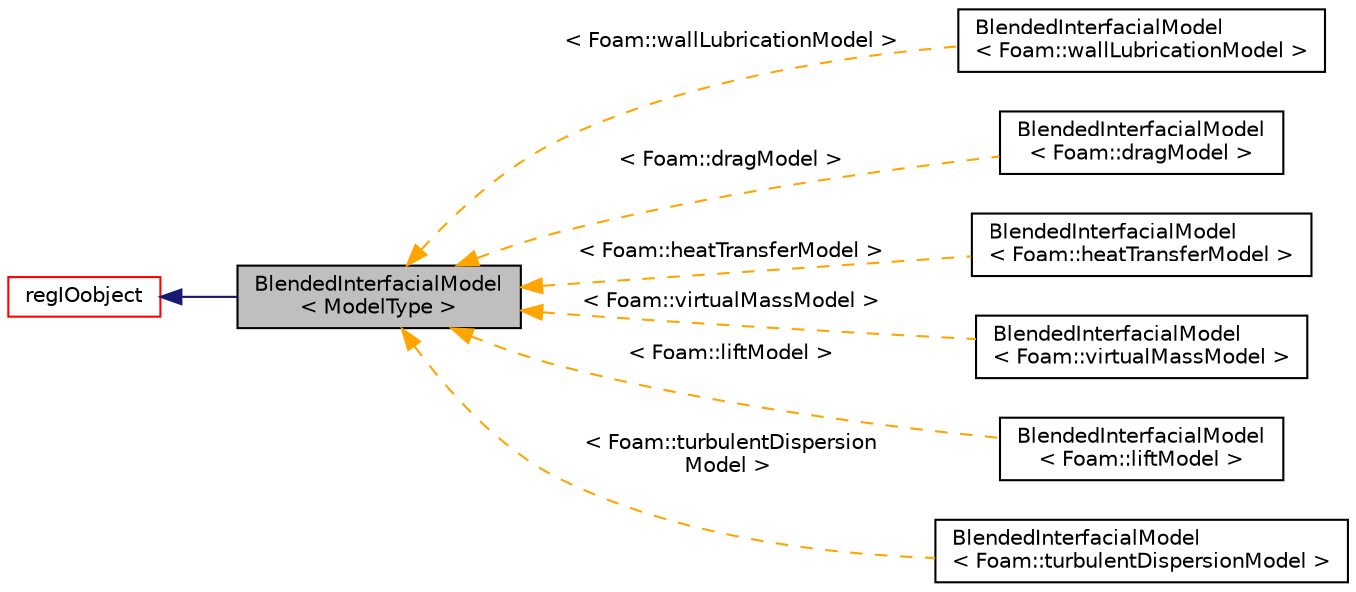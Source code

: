 digraph "BlendedInterfacialModel&lt; ModelType &gt;"
{
  bgcolor="transparent";
  edge [fontname="Helvetica",fontsize="10",labelfontname="Helvetica",labelfontsize="10"];
  node [fontname="Helvetica",fontsize="10",shape=record];
  rankdir="LR";
  Node1 [label="BlendedInterfacialModel\l\< ModelType \>",height=0.2,width=0.4,color="black", fillcolor="grey75", style="filled" fontcolor="black"];
  Node2 -> Node1 [dir="back",color="midnightblue",fontsize="10",style="solid",fontname="Helvetica"];
  Node2 [label="regIOobject",height=0.2,width=0.4,color="red",URL="$classFoam_1_1regIOobject.html",tooltip="regIOobject is an abstract class derived from IOobject to handle automatic object registration with t..."];
  Node1 -> Node3 [dir="back",color="orange",fontsize="10",style="dashed",label=" \< Foam::wallLubricationModel \>" ,fontname="Helvetica"];
  Node3 [label="BlendedInterfacialModel\l\< Foam::wallLubricationModel \>",height=0.2,width=0.4,color="black",URL="$classFoam_1_1BlendedInterfacialModel.html"];
  Node1 -> Node4 [dir="back",color="orange",fontsize="10",style="dashed",label=" \< Foam::dragModel \>" ,fontname="Helvetica"];
  Node4 [label="BlendedInterfacialModel\l\< Foam::dragModel \>",height=0.2,width=0.4,color="black",URL="$classFoam_1_1BlendedInterfacialModel.html"];
  Node1 -> Node5 [dir="back",color="orange",fontsize="10",style="dashed",label=" \< Foam::heatTransferModel \>" ,fontname="Helvetica"];
  Node5 [label="BlendedInterfacialModel\l\< Foam::heatTransferModel \>",height=0.2,width=0.4,color="black",URL="$classFoam_1_1BlendedInterfacialModel.html"];
  Node1 -> Node6 [dir="back",color="orange",fontsize="10",style="dashed",label=" \< Foam::virtualMassModel \>" ,fontname="Helvetica"];
  Node6 [label="BlendedInterfacialModel\l\< Foam::virtualMassModel \>",height=0.2,width=0.4,color="black",URL="$classFoam_1_1BlendedInterfacialModel.html"];
  Node1 -> Node7 [dir="back",color="orange",fontsize="10",style="dashed",label=" \< Foam::liftModel \>" ,fontname="Helvetica"];
  Node7 [label="BlendedInterfacialModel\l\< Foam::liftModel \>",height=0.2,width=0.4,color="black",URL="$classFoam_1_1BlendedInterfacialModel.html"];
  Node1 -> Node8 [dir="back",color="orange",fontsize="10",style="dashed",label=" \< Foam::turbulentDispersion\lModel \>" ,fontname="Helvetica"];
  Node8 [label="BlendedInterfacialModel\l\< Foam::turbulentDispersionModel \>",height=0.2,width=0.4,color="black",URL="$classFoam_1_1BlendedInterfacialModel.html"];
}
